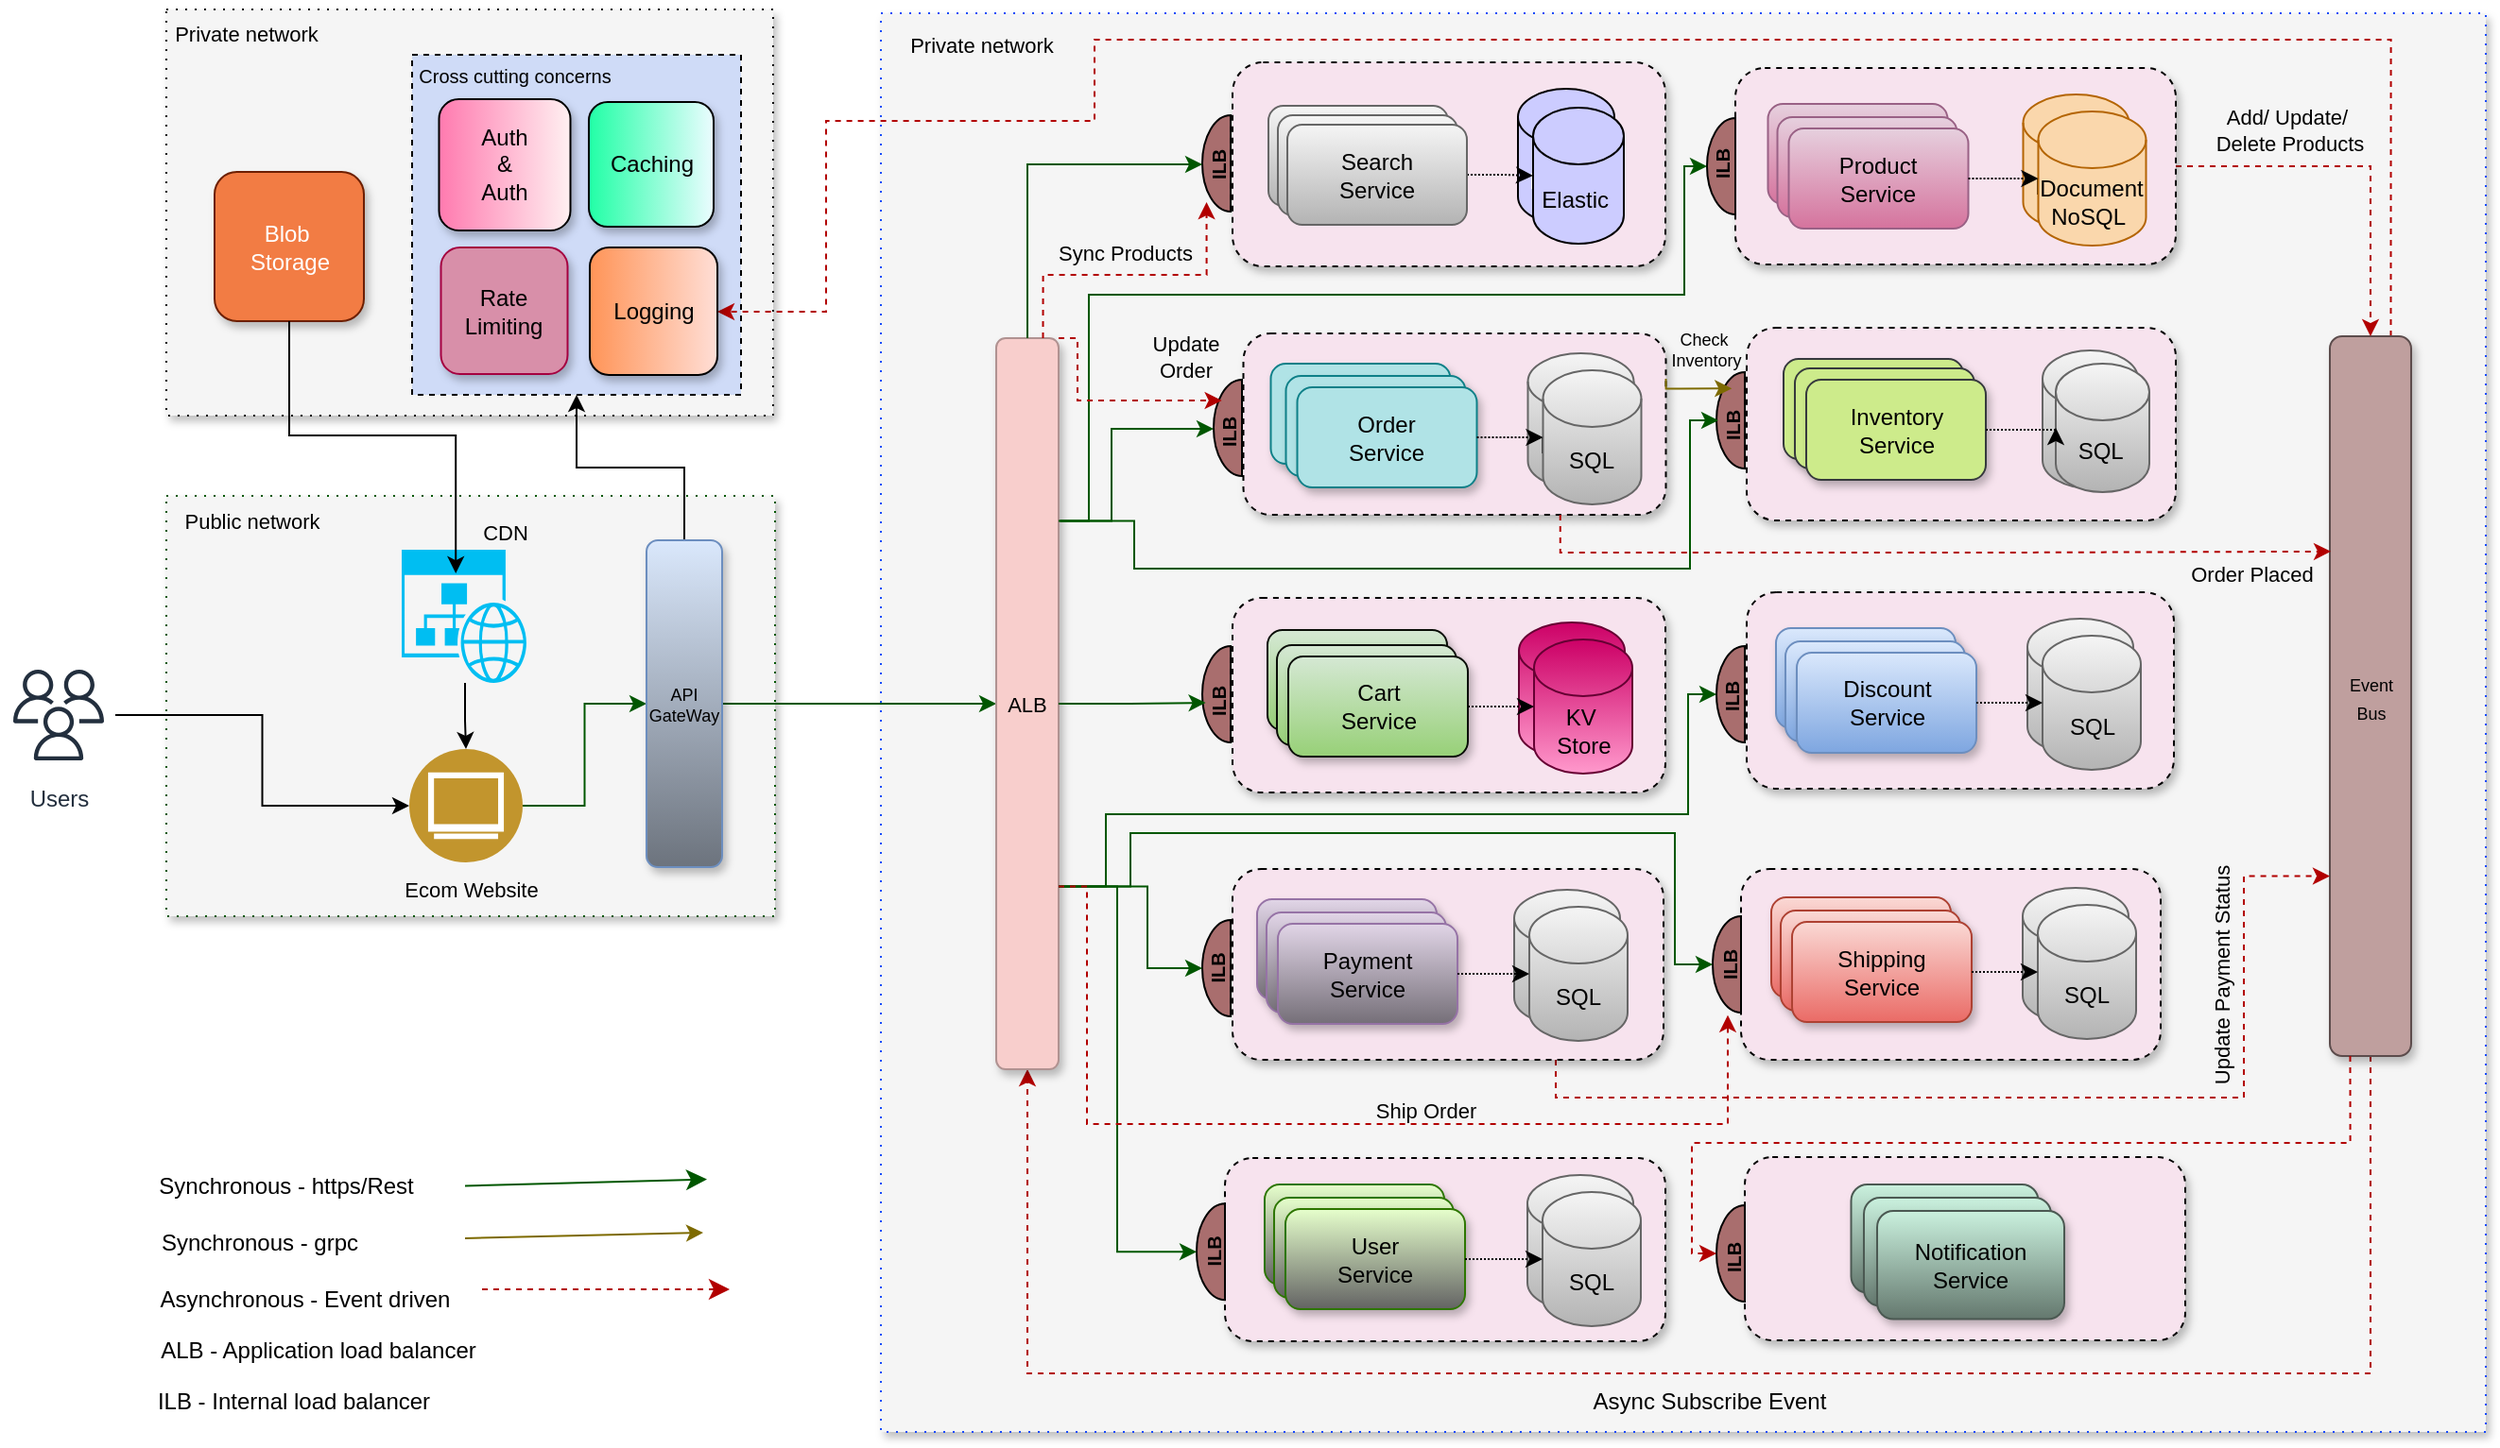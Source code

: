 <mxfile version="24.8.3">
  <diagram name="Page-1" id="FNmSrduUZ5u_OLCGWbWd">
    <mxGraphModel dx="1741" dy="1057" grid="0" gridSize="10" guides="1" tooltips="1" connect="1" arrows="1" fold="1" page="0" pageScale="1" pageWidth="850" pageHeight="1100" math="0" shadow="0">
      <root>
        <mxCell id="0" />
        <mxCell id="1" parent="0" />
        <mxCell id="ILpzqOGEgMHz32oO7xNn-135" value="" style="rounded=0;whiteSpace=wrap;html=1;textShadow=0;strokeColor=default;dashed=1;fillColor=#F5F5F5;dashPattern=1 4;shadow=1;" parent="1" vertex="1">
          <mxGeometry x="-303" width="321" height="215" as="geometry" />
        </mxCell>
        <mxCell id="KnMCrY_Kx2zRuAthfWW4-54" value="" style="rounded=0;whiteSpace=wrap;html=1;textShadow=0;strokeColor=default;dashed=1;fillColor=#CFDBF7;" vertex="1" parent="1">
          <mxGeometry x="-173" y="24" width="174" height="180" as="geometry" />
        </mxCell>
        <mxCell id="ILpzqOGEgMHz32oO7xNn-144" value="" style="rounded=0;whiteSpace=wrap;html=1;textShadow=0;strokeColor=#005700;dashed=1;fillColor=#F5F5F5;dashPattern=1 4;shadow=1;" parent="1" vertex="1">
          <mxGeometry x="-303" y="257.5" width="322" height="222.5" as="geometry" />
        </mxCell>
        <mxCell id="ILpzqOGEgMHz32oO7xNn-142" value="" style="rounded=0;whiteSpace=wrap;html=1;textShadow=0;strokeColor=#174BFA;dashed=1;fillColor=#F5F5F5;fontColor=#ffffff;dashPattern=1 4;shadow=1;" parent="1" vertex="1">
          <mxGeometry x="75" y="2" width="849" height="751" as="geometry" />
        </mxCell>
        <mxCell id="ILpzqOGEgMHz32oO7xNn-136" value="" style="rounded=1;whiteSpace=wrap;html=1;textShadow=0;strokeColor=default;dashed=1;fillColor=#F7E3EE;shadow=1;" parent="1" vertex="1">
          <mxGeometry x="533" y="168.5" width="227" height="102" as="geometry" />
        </mxCell>
        <mxCell id="ILpzqOGEgMHz32oO7xNn-134" value="" style="rounded=1;whiteSpace=wrap;html=1;textShadow=0;dashed=1;fillColor=#f7e3ee;shadow=1;" parent="1" vertex="1">
          <mxGeometry x="261" y="28" width="229" height="108" as="geometry" />
        </mxCell>
        <mxCell id="hqVNRMzppCiJ99_KFiAW-224" style="edgeStyle=orthogonalEdgeStyle;rounded=0;orthogonalLoop=1;jettySize=auto;html=1;entryX=0;entryY=0.5;entryDx=0;entryDy=0;" parent="1" source="ILpzqOGEgMHz32oO7xNn-1" target="hqVNRMzppCiJ99_KFiAW-222" edge="1">
          <mxGeometry relative="1" as="geometry" />
        </mxCell>
        <mxCell id="ILpzqOGEgMHz32oO7xNn-1" value="Users" style="outlineConnect=0;fontColor=#232F3E;gradientColor=none;strokeColor=#232F3E;fillColor=#ffffff;dashed=0;verticalLabelPosition=bottom;verticalAlign=top;align=center;html=1;fontSize=12;fontStyle=0;aspect=fixed;shape=mxgraph.aws4.resourceIcon;resIcon=mxgraph.aws4.users;rounded=0;" parent="1" vertex="1">
          <mxGeometry x="-390" y="343.5" width="60" height="60" as="geometry" />
        </mxCell>
        <mxCell id="hqVNRMzppCiJ99_KFiAW-228" style="edgeStyle=orthogonalEdgeStyle;rounded=0;orthogonalLoop=1;jettySize=auto;html=1;entryX=0.5;entryY=0;entryDx=0;entryDy=0;" parent="1" source="ILpzqOGEgMHz32oO7xNn-2" target="hqVNRMzppCiJ99_KFiAW-222" edge="1">
          <mxGeometry relative="1" as="geometry" />
        </mxCell>
        <mxCell id="ILpzqOGEgMHz32oO7xNn-2" value="" style="verticalLabelPosition=bottom;html=1;verticalAlign=top;align=center;strokeColor=none;fillColor=#00BEF2;shape=mxgraph.azure.website_generic;pointerEvents=1;rounded=0;" parent="1" vertex="1">
          <mxGeometry x="-178.5" y="286" width="67" height="70.5" as="geometry" />
        </mxCell>
        <mxCell id="ILpzqOGEgMHz32oO7xNn-11" value="&lt;font style=&quot;font-size: 11px;&quot;&gt;CDN&lt;/font&gt;" style="text;html=1;align=center;verticalAlign=middle;resizable=0;points=[];autosize=1;strokeColor=none;fillColor=none;fontSize=16;rounded=0;" parent="1" vertex="1">
          <mxGeometry x="-144.75" y="259.5" width="42" height="31" as="geometry" />
        </mxCell>
        <mxCell id="ILpzqOGEgMHz32oO7xNn-27" value="" style="rounded=1;whiteSpace=wrap;html=1;fillColor=#f5f5f5;gradientColor=#b3b3b3;strokeColor=#666666;" parent="1" vertex="1">
          <mxGeometry x="280" y="51" width="95" height="53" as="geometry" />
        </mxCell>
        <mxCell id="ILpzqOGEgMHz32oO7xNn-28" value="Elastic&amp;nbsp;" style="shape=cylinder3;whiteSpace=wrap;html=1;boundedLbl=1;backgroundOutline=1;size=15;rounded=0;fillColor=#CCCCFF;fontColor=#ffffff;strokeColor=#000000;" parent="1" vertex="1">
          <mxGeometry x="412" y="42" width="51" height="72" as="geometry" />
        </mxCell>
        <mxCell id="ILpzqOGEgMHz32oO7xNn-49" value="" style="rounded=1;whiteSpace=wrap;html=1;fillColor=#cdeb8b;strokeColor=#36393d;shadow=1;" parent="1" vertex="1">
          <mxGeometry x="552.5" y="185" width="95" height="53" as="geometry" />
        </mxCell>
        <mxCell id="ILpzqOGEgMHz32oO7xNn-50" value="" style="rounded=1;whiteSpace=wrap;html=1;fillColor=#f5f5f5;gradientColor=#b3b3b3;strokeColor=#666666;" parent="1" vertex="1">
          <mxGeometry x="285" y="56" width="95" height="53" as="geometry" />
        </mxCell>
        <mxCell id="O0o4bAYuVbN3omt0_8oD-17" value="" style="edgeStyle=orthogonalEdgeStyle;rounded=0;orthogonalLoop=1;jettySize=auto;html=1;dashed=1;dashPattern=1 1;" parent="1" source="ILpzqOGEgMHz32oO7xNn-51" target="ILpzqOGEgMHz32oO7xNn-123" edge="1">
          <mxGeometry relative="1" as="geometry" />
        </mxCell>
        <mxCell id="ILpzqOGEgMHz32oO7xNn-51" value="Search&lt;div&gt;Service&lt;/div&gt;" style="rounded=1;whiteSpace=wrap;html=1;fillColor=#f5f5f5;strokeColor=#666666;gradientColor=#b3b3b3;" parent="1" vertex="1">
          <mxGeometry x="290" y="61" width="95" height="53" as="geometry" />
        </mxCell>
        <mxCell id="ILpzqOGEgMHz32oO7xNn-55" value="" style="rounded=1;whiteSpace=wrap;html=1;fillColor=#cdeb8b;strokeColor=#36393d;shadow=1;" parent="1" vertex="1">
          <mxGeometry x="558.5" y="190" width="95" height="53" as="geometry" />
        </mxCell>
        <mxCell id="ILpzqOGEgMHz32oO7xNn-56" value="Inventory&lt;div&gt;Service&lt;/div&gt;" style="rounded=1;whiteSpace=wrap;html=1;fillColor=#cdeb8b;strokeColor=#36393d;gradientColor=none;shadow=1;" parent="1" vertex="1">
          <mxGeometry x="564.5" y="196" width="95" height="53" as="geometry" />
        </mxCell>
        <mxCell id="ILpzqOGEgMHz32oO7xNn-57" value="SQL&amp;nbsp;" style="shape=cylinder3;whiteSpace=wrap;html=1;boundedLbl=1;backgroundOutline=1;size=15;rounded=0;fillColor=#f5f5f5;strokeColor=#666666;gradientColor=#b3b3b3;" parent="1" vertex="1">
          <mxGeometry x="689.5" y="180.5" width="50.5" height="73" as="geometry" />
        </mxCell>
        <mxCell id="KnMCrY_Kx2zRuAthfWW4-38" style="edgeStyle=orthogonalEdgeStyle;rounded=0;orthogonalLoop=1;jettySize=auto;html=1;exitX=1;exitY=0.5;exitDx=0;exitDy=0;entryX=0.5;entryY=0;entryDx=0;entryDy=0;strokeColor=#B20000;dashed=1;" edge="1" parent="1" source="ILpzqOGEgMHz32oO7xNn-94" target="3KepqCRreSBxK8r_iUo3-4">
          <mxGeometry relative="1" as="geometry">
            <Array as="points">
              <mxPoint x="863" y="722" />
              <mxPoint x="152" y="722" />
            </Array>
          </mxGeometry>
        </mxCell>
        <mxCell id="KnMCrY_Kx2zRuAthfWW4-56" style="edgeStyle=orthogonalEdgeStyle;rounded=0;orthogonalLoop=1;jettySize=auto;html=1;exitX=0;exitY=0.25;exitDx=0;exitDy=0;dashed=1;strokeColor=#B20000;" edge="1" parent="1" source="ILpzqOGEgMHz32oO7xNn-94" target="hqVNRMzppCiJ99_KFiAW-115">
          <mxGeometry relative="1" as="geometry">
            <Array as="points">
              <mxPoint x="874" y="16" />
              <mxPoint x="188" y="16" />
              <mxPoint x="188" y="59" />
              <mxPoint x="46" y="59" />
              <mxPoint x="46" y="160" />
            </Array>
          </mxGeometry>
        </mxCell>
        <mxCell id="ILpzqOGEgMHz32oO7xNn-94" value="&lt;font style=&quot;font-size: 9px;&quot;&gt;Event Bus&lt;/font&gt;" style="rounded=1;whiteSpace=wrap;html=1;direction=south;fillColor=#BF9F9E;strokeColor=#5C4C4C;shadow=1;gradientDirection=east;fontColor=#000000;gradientColor=none;" parent="1" vertex="1">
          <mxGeometry x="841.5" y="173" width="43" height="381" as="geometry" />
        </mxCell>
        <mxCell id="ILpzqOGEgMHz32oO7xNn-121" value="SQL&amp;nbsp;" style="shape=cylinder3;whiteSpace=wrap;html=1;boundedLbl=1;backgroundOutline=1;size=15;rounded=0;fillColor=#f5f5f5;strokeColor=#666666;gradientColor=#b3b3b3;" parent="1" vertex="1">
          <mxGeometry x="696.5" y="187.5" width="49.5" height="68" as="geometry" />
        </mxCell>
        <mxCell id="ILpzqOGEgMHz32oO7xNn-123" value="&lt;font color=&quot;#000000&quot;&gt;Elastic&amp;nbsp;&lt;/font&gt;" style="shape=cylinder3;whiteSpace=wrap;html=1;boundedLbl=1;backgroundOutline=1;size=15;rounded=0;fillColor=#CCCCFF;fontColor=#ffffff;strokeColor=#000000;" parent="1" vertex="1">
          <mxGeometry x="420" y="52" width="48" height="72" as="geometry" />
        </mxCell>
        <mxCell id="ILpzqOGEgMHz32oO7xNn-143" value="Private network" style="text;html=1;align=center;verticalAlign=middle;resizable=0;points=[];autosize=1;strokeColor=none;fillColor=none;fontSize=11;rounded=0;" parent="1" vertex="1">
          <mxGeometry x="81" y="6" width="94" height="25" as="geometry" />
        </mxCell>
        <mxCell id="ILpzqOGEgMHz32oO7xNn-145" value="&lt;font style=&quot;font-size: 11px;&quot;&gt;Public network&lt;/font&gt;" style="text;html=1;align=center;verticalAlign=middle;resizable=0;points=[];autosize=1;strokeColor=none;fillColor=none;fontSize=16;rounded=0;" parent="1" vertex="1">
          <mxGeometry x="-303" y="253" width="90" height="31" as="geometry" />
        </mxCell>
        <mxCell id="ILpzqOGEgMHz32oO7xNn-146" style="edgeStyle=none;curved=0;rounded=0;orthogonalLoop=1;jettySize=auto;html=1;exitX=0;exitY=0.5;exitDx=0;exitDy=0;entryX=0;entryY=0.5;entryDx=0;entryDy=0;fontSize=12;startSize=8;endSize=8;fillColor=#008a00;strokeColor=#005700;" parent="1" edge="1">
          <mxGeometry relative="1" as="geometry">
            <mxPoint x="-145" y="622.75" as="sourcePoint" />
            <mxPoint x="-17" y="619.25" as="targetPoint" />
            <Array as="points" />
          </mxGeometry>
        </mxCell>
        <mxCell id="ILpzqOGEgMHz32oO7xNn-147" value="Synchronous - https/Rest" style="text;html=1;align=center;verticalAlign=middle;resizable=0;points=[];autosize=1;" parent="1" vertex="1">
          <mxGeometry x="-317" y="610" width="153" height="26" as="geometry" />
        </mxCell>
        <mxCell id="ILpzqOGEgMHz32oO7xNn-150" style="edgeStyle=none;curved=0;rounded=0;orthogonalLoop=1;jettySize=auto;html=1;entryX=1.006;entryY=0.378;entryDx=0;entryDy=0;entryPerimeter=0;fontSize=12;startSize=8;endSize=8;fillColor=#e51400;strokeColor=#B20000;dashed=1;" parent="1" edge="1">
          <mxGeometry relative="1" as="geometry">
            <mxPoint x="-136" y="677.5" as="sourcePoint" />
            <mxPoint x="-5" y="677.5" as="targetPoint" />
            <Array as="points" />
          </mxGeometry>
        </mxCell>
        <mxCell id="ILpzqOGEgMHz32oO7xNn-151" value="Asynchronous - Event driven" style="text;html=1;align=center;verticalAlign=middle;resizable=0;points=[];autosize=1;strokeColor=none;fillColor=none;" parent="1" vertex="1">
          <mxGeometry x="-315.75" y="669.5" width="171" height="26" as="geometry" />
        </mxCell>
        <mxCell id="ILpzqOGEgMHz32oO7xNn-157" value="" style="endArrow=classic;html=1;rounded=0;fillColor=#e3c800;strokeColor=#7D6A00;" parent="1" edge="1">
          <mxGeometry width="50" height="50" relative="1" as="geometry">
            <mxPoint x="-145" y="650.5" as="sourcePoint" />
            <mxPoint x="-19" y="647.5" as="targetPoint" />
          </mxGeometry>
        </mxCell>
        <mxCell id="ILpzqOGEgMHz32oO7xNn-158" value="Synchronous - grpc" style="text;html=1;align=center;verticalAlign=middle;resizable=0;points=[];autosize=1;strokeColor=none;fillColor=none;" parent="1" vertex="1">
          <mxGeometry x="-315" y="640" width="122" height="26" as="geometry" />
        </mxCell>
        <mxCell id="hqVNRMzppCiJ99_KFiAW-14" style="edgeStyle=orthogonalEdgeStyle;rounded=0;orthogonalLoop=1;jettySize=auto;html=1;exitX=1;exitY=0.5;exitDx=0;exitDy=0;entryX=0;entryY=0.5;entryDx=0;entryDy=0;entryPerimeter=0;dashed=1;dashPattern=1 1;" parent="1" source="ILpzqOGEgMHz32oO7xNn-56" target="ILpzqOGEgMHz32oO7xNn-121" edge="1">
          <mxGeometry relative="1" as="geometry" />
        </mxCell>
        <mxCell id="hqVNRMzppCiJ99_KFiAW-19" value="" style="rounded=1;whiteSpace=wrap;html=1;textShadow=0;strokeColor=default;dashed=1;fillColor=#F7E3EE;shadow=1;" parent="1" vertex="1">
          <mxGeometry x="261" y="311.5" width="229" height="103" as="geometry" />
        </mxCell>
        <mxCell id="hqVNRMzppCiJ99_KFiAW-20" value="" style="rounded=1;whiteSpace=wrap;html=1;fillColor=#d5e8d4;strokeColor=#090D07;gradientColor=#97d077;shadow=1;" parent="1" vertex="1">
          <mxGeometry x="279.5" y="328.5" width="95" height="53" as="geometry" />
        </mxCell>
        <mxCell id="hqVNRMzppCiJ99_KFiAW-21" value="NoSQL&amp;nbsp;" style="shape=cylinder3;whiteSpace=wrap;html=1;boundedLbl=1;backgroundOutline=1;size=15;rounded=0;fillColor=#FF99CC;strokeColor=#660033;gradientColor=#CC0066;gradientDirection=north;" parent="1" vertex="1">
          <mxGeometry x="412.5" y="324.5" width="56" height="72" as="geometry" />
        </mxCell>
        <mxCell id="hqVNRMzppCiJ99_KFiAW-22" value="" style="rounded=1;whiteSpace=wrap;html=1;fillColor=#d5e8d4;strokeColor=#090D07;gradientColor=#97d077;shadow=1;" parent="1" vertex="1">
          <mxGeometry x="284.5" y="336.5" width="95" height="53" as="geometry" />
        </mxCell>
        <mxCell id="hqVNRMzppCiJ99_KFiAW-23" value="Cart&lt;div&gt;&lt;span style=&quot;background-color: initial;&quot;&gt;Service&lt;/span&gt;&lt;/div&gt;" style="rounded=1;whiteSpace=wrap;html=1;fillColor=#d5e8d4;gradientColor=#97d077;strokeColor=#090D07;shadow=1;" parent="1" vertex="1">
          <mxGeometry x="290.5" y="342.5" width="95" height="53" as="geometry" />
        </mxCell>
        <mxCell id="hqVNRMzppCiJ99_KFiAW-24" value="&lt;font color=&quot;#000000&quot;&gt;KV&amp;nbsp;&lt;/font&gt;&lt;div&gt;&lt;font color=&quot;#000000&quot;&gt;Store&lt;/font&gt;&lt;/div&gt;" style="shape=cylinder3;whiteSpace=wrap;html=1;boundedLbl=1;backgroundOutline=1;size=15;rounded=0;fillColor=#FF99CC;strokeColor=#660033;fontColor=#000000;gradientDirection=north;gradientColor=#CC0066;" parent="1" vertex="1">
          <mxGeometry x="420.5" y="333.5" width="52" height="71" as="geometry" />
        </mxCell>
        <mxCell id="hqVNRMzppCiJ99_KFiAW-28" style="edgeStyle=orthogonalEdgeStyle;rounded=0;orthogonalLoop=1;jettySize=auto;html=1;exitX=1;exitY=0.5;exitDx=0;exitDy=0;entryX=0;entryY=0.5;entryDx=0;entryDy=0;entryPerimeter=0;dashed=1;dashPattern=1 1;" parent="1" source="hqVNRMzppCiJ99_KFiAW-23" target="hqVNRMzppCiJ99_KFiAW-24" edge="1">
          <mxGeometry relative="1" as="geometry" />
        </mxCell>
        <mxCell id="hqVNRMzppCiJ99_KFiAW-30" value="" style="rounded=1;whiteSpace=wrap;html=1;textShadow=0;strokeColor=default;dashed=1;fillColor=#F7E3EE;shadow=1;" parent="1" vertex="1">
          <mxGeometry x="266.75" y="171.5" width="223.5" height="96" as="geometry" />
        </mxCell>
        <mxCell id="hqVNRMzppCiJ99_KFiAW-31" value="" style="rounded=1;whiteSpace=wrap;html=1;fillColor=#b0e3e6;strokeColor=#0e8088;shadow=1;" parent="1" vertex="1">
          <mxGeometry x="281.25" y="187.5" width="95" height="53" as="geometry" />
        </mxCell>
        <mxCell id="hqVNRMzppCiJ99_KFiAW-32" value="NoSQL&amp;nbsp;" style="shape=cylinder3;whiteSpace=wrap;html=1;boundedLbl=1;backgroundOutline=1;size=15;rounded=0;fillColor=#f5f5f5;strokeColor=#666666;gradientColor=#b3b3b3;" parent="1" vertex="1">
          <mxGeometry x="417.25" y="182" width="56" height="72" as="geometry" />
        </mxCell>
        <mxCell id="hqVNRMzppCiJ99_KFiAW-33" value="" style="rounded=1;whiteSpace=wrap;html=1;fillColor=#b0e3e6;strokeColor=#0e8088;shadow=1;" parent="1" vertex="1">
          <mxGeometry x="289.25" y="194" width="95" height="53" as="geometry" />
        </mxCell>
        <mxCell id="hqVNRMzppCiJ99_KFiAW-34" value="Order&lt;div&gt;&lt;span style=&quot;background-color: initial;&quot;&gt;Service&lt;/span&gt;&lt;/div&gt;" style="rounded=1;whiteSpace=wrap;html=1;fillColor=#b0e3e6;strokeColor=#0e8088;shadow=1;" parent="1" vertex="1">
          <mxGeometry x="295.25" y="200" width="95" height="53" as="geometry" />
        </mxCell>
        <mxCell id="hqVNRMzppCiJ99_KFiAW-35" value="SQL" style="shape=cylinder3;whiteSpace=wrap;html=1;boundedLbl=1;backgroundOutline=1;size=15;rounded=0;fillColor=#f5f5f5;strokeColor=#666666;gradientColor=#b3b3b3;" parent="1" vertex="1">
          <mxGeometry x="425.25" y="191" width="52" height="71" as="geometry" />
        </mxCell>
        <mxCell id="hqVNRMzppCiJ99_KFiAW-40" style="edgeStyle=orthogonalEdgeStyle;rounded=0;orthogonalLoop=1;jettySize=auto;html=1;exitX=1;exitY=0.5;exitDx=0;exitDy=0;entryX=0;entryY=0.5;entryDx=0;entryDy=0;entryPerimeter=0;dashed=1;dashPattern=1 1;" parent="1" source="hqVNRMzppCiJ99_KFiAW-34" target="hqVNRMzppCiJ99_KFiAW-35" edge="1">
          <mxGeometry relative="1" as="geometry" />
        </mxCell>
        <mxCell id="hqVNRMzppCiJ99_KFiAW-50" value="" style="rounded=1;whiteSpace=wrap;html=1;textShadow=0;strokeColor=default;dashed=1;fillColor=#F7E3EE;shadow=1;" parent="1" vertex="1">
          <mxGeometry x="533" y="308.5" width="226" height="104" as="geometry" />
        </mxCell>
        <mxCell id="hqVNRMzppCiJ99_KFiAW-51" value="" style="rounded=1;whiteSpace=wrap;html=1;fillColor=#dae8fc;strokeColor=#6c8ebf;gradientColor=#7ea6e0;shadow=1;" parent="1" vertex="1">
          <mxGeometry x="548.5" y="327.5" width="95" height="53" as="geometry" />
        </mxCell>
        <mxCell id="hqVNRMzppCiJ99_KFiAW-52" value="NoSQL&amp;nbsp;" style="shape=cylinder3;whiteSpace=wrap;html=1;boundedLbl=1;backgroundOutline=1;size=15;rounded=0;fillColor=#f5f5f5;strokeColor=#666666;gradientColor=#b3b3b3;" parent="1" vertex="1">
          <mxGeometry x="681.5" y="322.5" width="56" height="72" as="geometry" />
        </mxCell>
        <mxCell id="hqVNRMzppCiJ99_KFiAW-53" value="" style="rounded=1;whiteSpace=wrap;html=1;fillColor=#dae8fc;strokeColor=#6c8ebf;gradientColor=#7ea6e0;shadow=1;" parent="1" vertex="1">
          <mxGeometry x="553.5" y="334.5" width="95" height="53" as="geometry" />
        </mxCell>
        <mxCell id="hqVNRMzppCiJ99_KFiAW-54" value="Discount&lt;div&gt;&lt;span style=&quot;background-color: initial;&quot;&gt;Service&lt;/span&gt;&lt;/div&gt;" style="rounded=1;whiteSpace=wrap;html=1;fillColor=#dae8fc;gradientColor=#7ea6e0;strokeColor=#6c8ebf;shadow=1;" parent="1" vertex="1">
          <mxGeometry x="559.5" y="340.5" width="95" height="53" as="geometry" />
        </mxCell>
        <mxCell id="hqVNRMzppCiJ99_KFiAW-55" value="SQL" style="shape=cylinder3;whiteSpace=wrap;html=1;boundedLbl=1;backgroundOutline=1;size=15;rounded=0;fillColor=#f5f5f5;strokeColor=#666666;gradientColor=#b3b3b3;" parent="1" vertex="1">
          <mxGeometry x="689.5" y="331.5" width="52" height="71" as="geometry" />
        </mxCell>
        <mxCell id="KnMCrY_Kx2zRuAthfWW4-42" style="edgeStyle=orthogonalEdgeStyle;rounded=0;orthogonalLoop=1;jettySize=auto;html=1;exitX=0.75;exitY=1;exitDx=0;exitDy=0;entryX=0.75;entryY=1;entryDx=0;entryDy=0;dashed=1;strokeColor=#B20000;" edge="1" parent="1" source="hqVNRMzppCiJ99_KFiAW-59" target="ILpzqOGEgMHz32oO7xNn-94">
          <mxGeometry relative="1" as="geometry">
            <Array as="points">
              <mxPoint x="432" y="576" />
              <mxPoint x="796" y="576" />
              <mxPoint x="796" y="459" />
            </Array>
          </mxGeometry>
        </mxCell>
        <mxCell id="hqVNRMzppCiJ99_KFiAW-59" value="" style="rounded=1;whiteSpace=wrap;html=1;textShadow=0;strokeColor=default;dashed=1;fillColor=#F7E3EE;shadow=1;" parent="1" vertex="1">
          <mxGeometry x="261" y="455" width="228" height="101" as="geometry" />
        </mxCell>
        <mxCell id="hqVNRMzppCiJ99_KFiAW-60" value="" style="rounded=1;whiteSpace=wrap;html=1;fillColor=#e1d5e7;strokeColor=#9673a6;gradientColor=#756F78;shadow=1;" parent="1" vertex="1">
          <mxGeometry x="274" y="471" width="95" height="53" as="geometry" />
        </mxCell>
        <mxCell id="hqVNRMzppCiJ99_KFiAW-61" value="NoSQL&amp;nbsp;" style="shape=cylinder3;whiteSpace=wrap;html=1;boundedLbl=1;backgroundOutline=1;size=15;rounded=0;fillColor=#f5f5f5;strokeColor=#666666;gradientColor=#b3b3b3;" parent="1" vertex="1">
          <mxGeometry x="410" y="466" width="56" height="72" as="geometry" />
        </mxCell>
        <mxCell id="hqVNRMzppCiJ99_KFiAW-62" value="" style="rounded=1;whiteSpace=wrap;html=1;fillColor=#e1d5e7;strokeColor=#9673a6;gradientColor=#756F78;shadow=1;" parent="1" vertex="1">
          <mxGeometry x="279" y="478" width="95" height="53" as="geometry" />
        </mxCell>
        <mxCell id="hqVNRMzppCiJ99_KFiAW-63" value="Payment&lt;div&gt;&lt;span style=&quot;background-color: initial;&quot;&gt;Service&lt;/span&gt;&lt;/div&gt;" style="rounded=1;whiteSpace=wrap;html=1;fillColor=#e1d5e7;strokeColor=#9673a6;gradientColor=#756F78;shadow=1;" parent="1" vertex="1">
          <mxGeometry x="285" y="484" width="95" height="53" as="geometry" />
        </mxCell>
        <mxCell id="hqVNRMzppCiJ99_KFiAW-64" value="SQL" style="shape=cylinder3;whiteSpace=wrap;html=1;boundedLbl=1;backgroundOutline=1;size=15;rounded=0;fillColor=#f5f5f5;strokeColor=#666666;gradientColor=#b3b3b3;" parent="1" vertex="1">
          <mxGeometry x="418" y="475" width="52" height="71" as="geometry" />
        </mxCell>
        <mxCell id="hqVNRMzppCiJ99_KFiAW-70" style="edgeStyle=orthogonalEdgeStyle;rounded=0;orthogonalLoop=1;jettySize=auto;html=1;exitX=1;exitY=0.5;exitDx=0;exitDy=0;entryX=0;entryY=0.5;entryDx=0;entryDy=0;entryPerimeter=0;dashed=1;dashPattern=1 1;" parent="1" source="hqVNRMzppCiJ99_KFiAW-54" target="hqVNRMzppCiJ99_KFiAW-55" edge="1">
          <mxGeometry relative="1" as="geometry" />
        </mxCell>
        <mxCell id="hqVNRMzppCiJ99_KFiAW-73" style="edgeStyle=orthogonalEdgeStyle;rounded=0;orthogonalLoop=1;jettySize=auto;html=1;exitX=1;exitY=0.5;exitDx=0;exitDy=0;entryX=0;entryY=0.5;entryDx=0;entryDy=0;entryPerimeter=0;dashed=1;dashPattern=1 1;" parent="1" source="hqVNRMzppCiJ99_KFiAW-63" target="hqVNRMzppCiJ99_KFiAW-64" edge="1">
          <mxGeometry relative="1" as="geometry" />
        </mxCell>
        <mxCell id="hqVNRMzppCiJ99_KFiAW-74" value="" style="rounded=1;whiteSpace=wrap;html=1;textShadow=0;strokeColor=default;dashed=1;fillColor=#F7E3EE;shadow=1;" parent="1" vertex="1">
          <mxGeometry x="257" y="608" width="233" height="97" as="geometry" />
        </mxCell>
        <mxCell id="hqVNRMzppCiJ99_KFiAW-75" value="" style="rounded=1;whiteSpace=wrap;html=1;fillColor=#E6FFCC;strokeColor=#2D7600;gradientColor=#636363;shadow=1;" parent="1" vertex="1">
          <mxGeometry x="278" y="622" width="95" height="53" as="geometry" />
        </mxCell>
        <mxCell id="hqVNRMzppCiJ99_KFiAW-76" value="NoSQL&amp;nbsp;" style="shape=cylinder3;whiteSpace=wrap;html=1;boundedLbl=1;backgroundOutline=1;size=15;rounded=0;fillColor=#f5f5f5;strokeColor=#666666;gradientColor=#b3b3b3;" parent="1" vertex="1">
          <mxGeometry x="417" y="617" width="56" height="72" as="geometry" />
        </mxCell>
        <mxCell id="hqVNRMzppCiJ99_KFiAW-77" value="" style="rounded=1;whiteSpace=wrap;html=1;fillColor=#E6FFCC;strokeColor=#2D7600;fontColor=#ffffff;gradientColor=#636363;shadow=1;" parent="1" vertex="1">
          <mxGeometry x="283" y="629" width="95" height="53" as="geometry" />
        </mxCell>
        <mxCell id="hqVNRMzppCiJ99_KFiAW-78" value="User&lt;div&gt;&lt;span style=&quot;background-color: initial;&quot;&gt;Service&lt;/span&gt;&lt;/div&gt;" style="rounded=1;whiteSpace=wrap;html=1;fillColor=#E6FFCC;strokeColor=#2D7600;fontColor=#000000;gradientColor=#636363;shadow=1;" parent="1" vertex="1">
          <mxGeometry x="289" y="635" width="95" height="53" as="geometry" />
        </mxCell>
        <mxCell id="hqVNRMzppCiJ99_KFiAW-79" value="SQL" style="shape=cylinder3;whiteSpace=wrap;html=1;boundedLbl=1;backgroundOutline=1;size=15;rounded=0;fillColor=#f5f5f5;strokeColor=#666666;gradientColor=#b3b3b3;" parent="1" vertex="1">
          <mxGeometry x="425" y="626" width="52" height="71" as="geometry" />
        </mxCell>
        <mxCell id="hqVNRMzppCiJ99_KFiAW-83" value="" style="rounded=1;whiteSpace=wrap;html=1;textShadow=0;strokeColor=default;dashed=1;fillColor=#F7E3EE;shadow=1;" parent="1" vertex="1">
          <mxGeometry x="530" y="455" width="222" height="101" as="geometry" />
        </mxCell>
        <mxCell id="hqVNRMzppCiJ99_KFiAW-84" value="" style="rounded=1;whiteSpace=wrap;html=1;fillColor=#fad9d5;strokeColor=#ae4132;gradientColor=#EA6B66;shadow=1;" parent="1" vertex="1">
          <mxGeometry x="546" y="470" width="95" height="53" as="geometry" />
        </mxCell>
        <mxCell id="hqVNRMzppCiJ99_KFiAW-85" value="NoSQL&amp;nbsp;" style="shape=cylinder3;whiteSpace=wrap;html=1;boundedLbl=1;backgroundOutline=1;size=15;rounded=0;fillColor=#f5f5f5;strokeColor=#666666;gradientColor=#b3b3b3;" parent="1" vertex="1">
          <mxGeometry x="679" y="465" width="56" height="72" as="geometry" />
        </mxCell>
        <mxCell id="hqVNRMzppCiJ99_KFiAW-86" value="" style="rounded=1;whiteSpace=wrap;html=1;fillColor=#fad9d5;strokeColor=#ae4132;gradientColor=#EA6B66;shadow=1;" parent="1" vertex="1">
          <mxGeometry x="551" y="477" width="95" height="53" as="geometry" />
        </mxCell>
        <mxCell id="hqVNRMzppCiJ99_KFiAW-87" value="Shipping&lt;div&gt;&lt;span style=&quot;background-color: initial;&quot;&gt;Service&lt;/span&gt;&lt;/div&gt;" style="rounded=1;whiteSpace=wrap;html=1;fillColor=#fad9d5;strokeColor=#ae4132;gradientColor=#EA6B66;shadow=1;" parent="1" vertex="1">
          <mxGeometry x="557" y="483" width="95" height="53" as="geometry" />
        </mxCell>
        <mxCell id="hqVNRMzppCiJ99_KFiAW-88" value="SQL" style="shape=cylinder3;whiteSpace=wrap;html=1;boundedLbl=1;backgroundOutline=1;size=15;rounded=0;fillColor=#f5f5f5;strokeColor=#666666;gradientColor=#b3b3b3;" parent="1" vertex="1">
          <mxGeometry x="687" y="474" width="52" height="71" as="geometry" />
        </mxCell>
        <mxCell id="hqVNRMzppCiJ99_KFiAW-94" style="edgeStyle=orthogonalEdgeStyle;rounded=0;orthogonalLoop=1;jettySize=auto;html=1;exitX=1;exitY=0.5;exitDx=0;exitDy=0;entryX=0;entryY=0.5;entryDx=0;entryDy=0;entryPerimeter=0;dashed=1;dashPattern=1 1;" parent="1" source="hqVNRMzppCiJ99_KFiAW-87" target="hqVNRMzppCiJ99_KFiAW-88" edge="1">
          <mxGeometry relative="1" as="geometry" />
        </mxCell>
        <mxCell id="hqVNRMzppCiJ99_KFiAW-95" style="edgeStyle=orthogonalEdgeStyle;rounded=0;orthogonalLoop=1;jettySize=auto;html=1;exitX=1;exitY=0.5;exitDx=0;exitDy=0;entryX=0;entryY=0.5;entryDx=0;entryDy=0;entryPerimeter=0;dashed=1;dashPattern=1 1;" parent="1" source="hqVNRMzppCiJ99_KFiAW-78" target="hqVNRMzppCiJ99_KFiAW-79" edge="1">
          <mxGeometry relative="1" as="geometry" />
        </mxCell>
        <mxCell id="KnMCrY_Kx2zRuAthfWW4-8" style="edgeStyle=orthogonalEdgeStyle;rounded=0;orthogonalLoop=1;jettySize=auto;html=1;exitX=1;exitY=0.5;exitDx=0;exitDy=0;entryX=0;entryY=0.5;entryDx=0;entryDy=0;strokeColor=#B20000;dashed=1;" edge="1" parent="1" source="hqVNRMzppCiJ99_KFiAW-97" target="ILpzqOGEgMHz32oO7xNn-94">
          <mxGeometry relative="1" as="geometry" />
        </mxCell>
        <mxCell id="hqVNRMzppCiJ99_KFiAW-97" value="" style="rounded=1;whiteSpace=wrap;html=1;textShadow=0;strokeColor=default;dashed=1;fillColor=#F7E3EE;shadow=1;" parent="1" vertex="1">
          <mxGeometry x="527" y="31" width="233" height="104" as="geometry" />
        </mxCell>
        <mxCell id="hqVNRMzppCiJ99_KFiAW-98" value="" style="rounded=1;whiteSpace=wrap;html=1;fillColor=#e6d0de;gradientColor=#d5739d;strokeColor=#996185;" parent="1" vertex="1">
          <mxGeometry x="544.25" y="50" width="95" height="53" as="geometry" />
        </mxCell>
        <mxCell id="hqVNRMzppCiJ99_KFiAW-99" value="NoSQL&amp;nbsp;" style="shape=cylinder3;whiteSpace=wrap;html=1;boundedLbl=1;backgroundOutline=1;size=15;rounded=0;fillColor=#fad7ac;strokeColor=#b46504;" parent="1" vertex="1">
          <mxGeometry x="679.25" y="45" width="56" height="72" as="geometry" />
        </mxCell>
        <mxCell id="hqVNRMzppCiJ99_KFiAW-100" value="" style="rounded=1;whiteSpace=wrap;html=1;fillColor=#e6d0de;gradientColor=#d5739d;strokeColor=#996185;" parent="1" vertex="1">
          <mxGeometry x="549.25" y="57" width="95" height="53" as="geometry" />
        </mxCell>
        <mxCell id="hqVNRMzppCiJ99_KFiAW-101" value="Product&lt;div&gt;&lt;span style=&quot;background-color: initial;&quot;&gt;Service&lt;/span&gt;&lt;/div&gt;" style="rounded=1;whiteSpace=wrap;html=1;fillColor=#e6d0de;gradientColor=#d5739d;strokeColor=#996185;" parent="1" vertex="1">
          <mxGeometry x="555.25" y="63" width="95" height="53" as="geometry" />
        </mxCell>
        <mxCell id="hqVNRMzppCiJ99_KFiAW-102" value="Document&lt;div&gt;NoSQL&amp;nbsp;&lt;/div&gt;" style="shape=cylinder3;whiteSpace=wrap;html=1;boundedLbl=1;backgroundOutline=1;size=15;rounded=0;fillColor=#fad7ac;strokeColor=#b46504;" parent="1" vertex="1">
          <mxGeometry x="687.25" y="54" width="57" height="71" as="geometry" />
        </mxCell>
        <mxCell id="hqVNRMzppCiJ99_KFiAW-106" style="edgeStyle=orthogonalEdgeStyle;rounded=0;orthogonalLoop=1;jettySize=auto;html=1;exitX=1;exitY=0.5;exitDx=0;exitDy=0;entryX=0;entryY=0.5;entryDx=0;entryDy=0;entryPerimeter=0;dashed=1;dashPattern=1 1;" parent="1" source="hqVNRMzppCiJ99_KFiAW-101" target="hqVNRMzppCiJ99_KFiAW-102" edge="1">
          <mxGeometry relative="1" as="geometry" />
        </mxCell>
        <mxCell id="hqVNRMzppCiJ99_KFiAW-109" value="Sync Products" style="text;html=1;align=center;verticalAlign=middle;resizable=0;points=[];autosize=1;strokeColor=none;fillColor=none;fontSize=11;rounded=0;rotation=0;" parent="1" vertex="1">
          <mxGeometry x="159" y="116" width="89" height="25" as="geometry" />
        </mxCell>
        <mxCell id="hqVNRMzppCiJ99_KFiAW-110" value="Cross cutting concerns" style="text;html=1;align=center;verticalAlign=middle;resizable=0;points=[];autosize=1;strokeColor=none;fillColor=none;fontSize=10;rounded=0;" parent="1" vertex="1">
          <mxGeometry x="-179.5" y="23" width="120" height="24" as="geometry" />
        </mxCell>
        <mxCell id="hqVNRMzppCiJ99_KFiAW-111" value="Auth&lt;div&gt;&amp;amp;&lt;/div&gt;&lt;div&gt;Auth&lt;/div&gt;" style="whiteSpace=wrap;html=1;aspect=fixed;rounded=1;shadow=1;fillColor=#FFF0F1;gradientColor=#FF7AAF;gradientDirection=west;" parent="1" vertex="1">
          <mxGeometry x="-158.75" y="47.5" width="69.5" height="69.5" as="geometry" />
        </mxCell>
        <mxCell id="hqVNRMzppCiJ99_KFiAW-114" value="Caching" style="whiteSpace=wrap;html=1;aspect=fixed;rounded=1;shadow=1;fillColor=#EBFCFF;gradientColor=#21FFA6;gradientDirection=west;" parent="1" vertex="1">
          <mxGeometry x="-79.5" y="49" width="66" height="66" as="geometry" />
        </mxCell>
        <mxCell id="hqVNRMzppCiJ99_KFiAW-115" value="Logging" style="whiteSpace=wrap;html=1;aspect=fixed;rounded=1;glass=0;shadow=1;fillColor=#FFDED6;gradientColor=#FF9457;gradientDirection=west;" parent="1" vertex="1">
          <mxGeometry x="-79" y="126" width="67.5" height="67.5" as="geometry" />
        </mxCell>
        <mxCell id="hqVNRMzppCiJ99_KFiAW-152" value="Add/ Update/&amp;nbsp;&lt;div&gt;Delete&amp;nbsp;&lt;span style=&quot;background-color: initial;&quot;&gt;Products&lt;/span&gt;&lt;/div&gt;" style="text;html=1;align=center;verticalAlign=middle;resizable=0;points=[];autosize=1;strokeColor=none;fillColor=none;fontSize=11;rounded=0;rotation=0;" parent="1" vertex="1">
          <mxGeometry x="772" y="45" width="96" height="38" as="geometry" />
        </mxCell>
        <mxCell id="hqVNRMzppCiJ99_KFiAW-157" value="Order Placed" style="text;html=1;align=center;verticalAlign=middle;resizable=0;points=[];autosize=1;strokeColor=none;fillColor=none;fontSize=11;rounded=0;rotation=0;" parent="1" vertex="1">
          <mxGeometry x="758.5" y="286" width="83" height="25" as="geometry" />
        </mxCell>
        <mxCell id="hqVNRMzppCiJ99_KFiAW-160" value="Update Payment Status" style="text;html=1;align=center;verticalAlign=middle;resizable=0;points=[];autosize=1;strokeColor=none;fillColor=none;fontSize=11;rounded=0;rotation=270;" parent="1" vertex="1">
          <mxGeometry x="717" y="499" width="134" height="25" as="geometry" />
        </mxCell>
        <mxCell id="hqVNRMzppCiJ99_KFiAW-162" value="Update&lt;div&gt;&lt;span style=&quot;background-color: initial;&quot;&gt;Order&lt;/span&gt;&lt;/div&gt;" style="text;html=1;align=center;verticalAlign=middle;resizable=0;points=[];autosize=1;strokeColor=none;fillColor=none;fontSize=11;rounded=0;rotation=0;" parent="1" vertex="1">
          <mxGeometry x="209.5" y="165" width="53" height="38" as="geometry" />
        </mxCell>
        <mxCell id="hqVNRMzppCiJ99_KFiAW-165" value="Ship&amp;nbsp;&lt;span style=&quot;background-color: initial;&quot;&gt;Order&lt;/span&gt;" style="text;html=1;align=center;verticalAlign=middle;resizable=0;points=[];autosize=1;strokeColor=none;fillColor=none;fontSize=11;rounded=0;rotation=0;" parent="1" vertex="1">
          <mxGeometry x="327" y="570" width="71" height="25" as="geometry" />
        </mxCell>
        <mxCell id="hqVNRMzppCiJ99_KFiAW-209" value="Check&lt;div style=&quot;font-size: 9px;&quot;&gt;&amp;nbsp;&lt;span style=&quot;background-color: initial; font-size: 9px;&quot;&gt;Inventory&lt;/span&gt;&lt;/div&gt;" style="text;html=1;align=center;verticalAlign=middle;resizable=0;points=[];autosize=1;strokeColor=none;fillColor=none;fontSize=9;rounded=0;rotation=0;" parent="1" vertex="1">
          <mxGeometry x="481" y="163" width="58" height="34" as="geometry" />
        </mxCell>
        <mxCell id="hqVNRMzppCiJ99_KFiAW-217" value="Blob&amp;nbsp;&lt;div&gt;Storage&lt;/div&gt;" style="whiteSpace=wrap;html=1;aspect=fixed;fillColor=#F27C44;fontColor=#ffffff;strokeColor=#6D1F00;rounded=1;shadow=1;glass=0;" parent="1" vertex="1">
          <mxGeometry x="-277.5" y="86" width="79" height="79" as="geometry" />
        </mxCell>
        <mxCell id="3KepqCRreSBxK8r_iUo3-3" style="edgeStyle=orthogonalEdgeStyle;rounded=0;orthogonalLoop=1;jettySize=auto;html=1;exitX=1;exitY=0.5;exitDx=0;exitDy=0;entryX=0;entryY=0.5;entryDx=0;entryDy=0;strokeColor=#005700;" parent="1" source="hqVNRMzppCiJ99_KFiAW-222" target="3KepqCRreSBxK8r_iUo3-1" edge="1">
          <mxGeometry relative="1" as="geometry" />
        </mxCell>
        <mxCell id="hqVNRMzppCiJ99_KFiAW-222" value="" style="image;aspect=fixed;perimeter=ellipsePerimeter;html=1;align=center;shadow=0;dashed=0;fontColor=#4277BB;labelBackgroundColor=default;fontSize=12;spacingTop=3;image=img/lib/ibm/users/browser.svg;" parent="1" vertex="1">
          <mxGeometry x="-174.5" y="391.5" width="60" height="60" as="geometry" />
        </mxCell>
        <mxCell id="hqVNRMzppCiJ99_KFiAW-225" value="&lt;font style=&quot;font-size: 11px;&quot;&gt;Ecom Website&lt;/font&gt;" style="text;html=1;align=center;verticalAlign=middle;resizable=0;points=[];autosize=1;strokeColor=none;fillColor=none;fontSize=16;rounded=0;" parent="1" vertex="1">
          <mxGeometry x="-186.5" y="448" width="89" height="31" as="geometry" />
        </mxCell>
        <mxCell id="KnMCrY_Kx2zRuAthfWW4-51" style="edgeStyle=orthogonalEdgeStyle;rounded=0;orthogonalLoop=1;jettySize=auto;html=1;exitX=1;exitY=0.5;exitDx=0;exitDy=0;entryX=1;entryY=0.5;entryDx=0;entryDy=0;strokeColor=#005700;" edge="1" parent="1" source="3KepqCRreSBxK8r_iUo3-1" target="3KepqCRreSBxK8r_iUo3-4">
          <mxGeometry relative="1" as="geometry" />
        </mxCell>
        <mxCell id="KnMCrY_Kx2zRuAthfWW4-55" style="edgeStyle=orthogonalEdgeStyle;rounded=0;orthogonalLoop=1;jettySize=auto;html=1;exitX=0.5;exitY=0;exitDx=0;exitDy=0;entryX=0.5;entryY=1;entryDx=0;entryDy=0;" edge="1" parent="1" source="3KepqCRreSBxK8r_iUo3-1" target="KnMCrY_Kx2zRuAthfWW4-54">
          <mxGeometry relative="1" as="geometry" />
        </mxCell>
        <mxCell id="3KepqCRreSBxK8r_iUo3-1" value="&lt;font style=&quot;font-size: 9px;&quot;&gt;API&lt;/font&gt;&lt;div style=&quot;font-size: 9px;&quot;&gt;&lt;font style=&quot;font-size: 9px;&quot;&gt;GateWay&lt;/font&gt;&lt;/div&gt;" style="rounded=1;whiteSpace=wrap;html=1;fillColor=#dae8fc;strokeColor=#6c8ebf;shadow=1;fontSize=9;gradientColor=#6C737D;" parent="1" vertex="1">
          <mxGeometry x="-49" y="281" width="40" height="173" as="geometry" />
        </mxCell>
        <mxCell id="KnMCrY_Kx2zRuAthfWW4-31" style="edgeStyle=orthogonalEdgeStyle;rounded=0;orthogonalLoop=1;jettySize=auto;html=1;exitX=0;exitY=0.75;exitDx=0;exitDy=0;strokeColor=#005700;" edge="1" parent="1" source="3KepqCRreSBxK8r_iUo3-4" target="KnMCrY_Kx2zRuAthfWW4-21">
          <mxGeometry relative="1" as="geometry">
            <Array as="points">
              <mxPoint x="197" y="271" />
              <mxPoint x="197" y="222" />
            </Array>
          </mxGeometry>
        </mxCell>
        <mxCell id="3KepqCRreSBxK8r_iUo3-4" value="&lt;font style=&quot;font-size: 11px;&quot;&gt;ALB&lt;/font&gt;" style="rounded=1;whiteSpace=wrap;html=1;direction=west;fillColor=#f8cecc;strokeColor=#B09291;shadow=1;gradientColor=none;gradientDirection=north;" parent="1" vertex="1">
          <mxGeometry x="136" y="174" width="33" height="387" as="geometry" />
        </mxCell>
        <mxCell id="KnMCrY_Kx2zRuAthfWW4-1" value="" style="rounded=1;whiteSpace=wrap;html=1;textShadow=0;strokeColor=default;dashed=1;fillColor=#F7E3EE;shadow=1;" vertex="1" parent="1">
          <mxGeometry x="532" y="607.51" width="233" height="97" as="geometry" />
        </mxCell>
        <mxCell id="KnMCrY_Kx2zRuAthfWW4-2" value="" style="rounded=1;whiteSpace=wrap;html=1;fillColor=#CAF1DE;strokeColor=#4B5952;fontColor=#000000;gradientColor=#64786E;gradientDirection=south;shadow=1;" vertex="1" parent="1">
          <mxGeometry x="588.25" y="622" width="99" height="57.25" as="geometry" />
        </mxCell>
        <mxCell id="KnMCrY_Kx2zRuAthfWW4-3" value="" style="rounded=1;whiteSpace=wrap;html=1;fillColor=#CAF1DE;strokeColor=#4B5952;fontColor=#000000;gradientColor=#64786E;gradientDirection=south;shadow=1;" vertex="1" parent="1">
          <mxGeometry x="595" y="629" width="99" height="57.25" as="geometry" />
        </mxCell>
        <mxCell id="KnMCrY_Kx2zRuAthfWW4-4" value="Notification&lt;div&gt;Service&lt;/div&gt;" style="rounded=1;whiteSpace=wrap;html=1;fillColor=#CAF1DE;strokeColor=#4B5952;fontColor=#000000;gradientColor=#64786E;gradientDirection=south;shadow=1;" vertex="1" parent="1">
          <mxGeometry x="602" y="636" width="99" height="57.25" as="geometry" />
        </mxCell>
        <mxCell id="KnMCrY_Kx2zRuAthfWW4-11" style="edgeStyle=orthogonalEdgeStyle;rounded=0;orthogonalLoop=1;jettySize=auto;html=1;exitX=0.75;exitY=1;exitDx=0;exitDy=0;entryX=0.299;entryY=0.988;entryDx=0;entryDy=0;entryPerimeter=0;strokeColor=#B20000;dashed=1;" edge="1" parent="1" source="hqVNRMzppCiJ99_KFiAW-30" target="ILpzqOGEgMHz32oO7xNn-94">
          <mxGeometry relative="1" as="geometry" />
        </mxCell>
        <mxCell id="KnMCrY_Kx2zRuAthfWW4-16" value="" style="verticalLabelPosition=bottom;verticalAlign=top;html=1;shape=mxgraph.basic.half_circle;direction=south;fillColor=#A96E6E;gradientColor=none;" vertex="1" parent="1">
          <mxGeometry x="245" y="56" width="15" height="51" as="geometry" />
        </mxCell>
        <mxCell id="KnMCrY_Kx2zRuAthfWW4-17" style="rounded=0;orthogonalLoop=1;jettySize=auto;html=1;exitX=0.25;exitY=1;exitDx=0;exitDy=0;entryX=0.902;entryY=0.849;entryDx=0;entryDy=0;entryPerimeter=0;strokeColor=#B20000;dashed=1;edgeStyle=orthogonalEdgeStyle;" edge="1" parent="1" source="3KepqCRreSBxK8r_iUo3-4" target="KnMCrY_Kx2zRuAthfWW4-16">
          <mxGeometry relative="1" as="geometry" />
        </mxCell>
        <mxCell id="KnMCrY_Kx2zRuAthfWW4-18" style="edgeStyle=orthogonalEdgeStyle;rounded=0;orthogonalLoop=1;jettySize=auto;html=1;exitX=0.5;exitY=1;exitDx=0;exitDy=0;entryX=0.5;entryY=1;entryDx=0;entryDy=0;entryPerimeter=0;strokeColor=#005700;" edge="1" parent="1" source="3KepqCRreSBxK8r_iUo3-4" target="KnMCrY_Kx2zRuAthfWW4-16">
          <mxGeometry relative="1" as="geometry">
            <Array as="points">
              <mxPoint x="153" y="82" />
              <mxPoint x="245" y="82" />
            </Array>
          </mxGeometry>
        </mxCell>
        <mxCell id="KnMCrY_Kx2zRuAthfWW4-19" value="" style="verticalLabelPosition=bottom;verticalAlign=top;html=1;shape=mxgraph.basic.half_circle;direction=south;fillColor=#A96E6E;gradientColor=none;" vertex="1" parent="1">
          <mxGeometry x="512" y="57.5" width="15" height="51" as="geometry" />
        </mxCell>
        <mxCell id="KnMCrY_Kx2zRuAthfWW4-20" style="edgeStyle=orthogonalEdgeStyle;rounded=0;orthogonalLoop=1;jettySize=auto;html=1;exitX=0;exitY=0.75;exitDx=0;exitDy=0;entryX=0.5;entryY=1;entryDx=0;entryDy=0;entryPerimeter=0;strokeColor=#005700;" edge="1" parent="1" source="3KepqCRreSBxK8r_iUo3-4" target="KnMCrY_Kx2zRuAthfWW4-19">
          <mxGeometry relative="1" as="geometry">
            <Array as="points">
              <mxPoint x="185" y="271" />
              <mxPoint x="185" y="151" />
              <mxPoint x="500" y="151" />
              <mxPoint x="500" y="83" />
            </Array>
          </mxGeometry>
        </mxCell>
        <mxCell id="KnMCrY_Kx2zRuAthfWW4-21" value="" style="verticalLabelPosition=bottom;verticalAlign=top;html=1;shape=mxgraph.basic.half_circle;direction=south;fillColor=#A96E6E;gradientColor=none;" vertex="1" parent="1">
          <mxGeometry x="251" y="196" width="15" height="51" as="geometry" />
        </mxCell>
        <mxCell id="KnMCrY_Kx2zRuAthfWW4-22" value="" style="verticalLabelPosition=bottom;verticalAlign=top;html=1;shape=mxgraph.basic.half_circle;direction=south;fillColor=#A96E6E;gradientColor=none;" vertex="1" parent="1">
          <mxGeometry x="517" y="192" width="15" height="51" as="geometry" />
        </mxCell>
        <mxCell id="KnMCrY_Kx2zRuAthfWW4-24" style="edgeStyle=orthogonalEdgeStyle;rounded=0;orthogonalLoop=1;jettySize=auto;html=1;exitX=1;exitY=0.25;exitDx=0;exitDy=0;entryX=0.17;entryY=0.458;entryDx=0;entryDy=0;entryPerimeter=0;strokeColor=#7D6A00;" edge="1" parent="1" source="hqVNRMzppCiJ99_KFiAW-30" target="KnMCrY_Kx2zRuAthfWW4-22">
          <mxGeometry relative="1" as="geometry">
            <Array as="points">
              <mxPoint x="490" y="201" />
            </Array>
          </mxGeometry>
        </mxCell>
        <mxCell id="KnMCrY_Kx2zRuAthfWW4-25" value="" style="verticalLabelPosition=bottom;verticalAlign=top;html=1;shape=mxgraph.basic.half_circle;direction=south;fillColor=#A96E6E;gradientColor=none;" vertex="1" parent="1">
          <mxGeometry x="245" y="337" width="15" height="51" as="geometry" />
        </mxCell>
        <mxCell id="KnMCrY_Kx2zRuAthfWW4-26" value="" style="verticalLabelPosition=bottom;verticalAlign=top;html=1;shape=mxgraph.basic.half_circle;direction=south;fillColor=#A96E6E;gradientColor=none;" vertex="1" parent="1">
          <mxGeometry x="517" y="337" width="15" height="51" as="geometry" />
        </mxCell>
        <mxCell id="KnMCrY_Kx2zRuAthfWW4-27" value="" style="verticalLabelPosition=bottom;verticalAlign=top;html=1;shape=mxgraph.basic.half_circle;direction=south;fillColor=#A96E6E;gradientColor=none;" vertex="1" parent="1">
          <mxGeometry x="245" y="482" width="15" height="51" as="geometry" />
        </mxCell>
        <mxCell id="KnMCrY_Kx2zRuAthfWW4-28" value="" style="verticalLabelPosition=bottom;verticalAlign=top;html=1;shape=mxgraph.basic.half_circle;direction=south;fillColor=#A96E6E;gradientColor=none;" vertex="1" parent="1">
          <mxGeometry x="515" y="480" width="15" height="51" as="geometry" />
        </mxCell>
        <mxCell id="KnMCrY_Kx2zRuAthfWW4-29" value="" style="verticalLabelPosition=bottom;verticalAlign=top;html=1;shape=mxgraph.basic.half_circle;direction=south;fillColor=#A96E6E;gradientColor=none;" vertex="1" parent="1">
          <mxGeometry x="242" y="632.13" width="15" height="51" as="geometry" />
        </mxCell>
        <mxCell id="KnMCrY_Kx2zRuAthfWW4-30" value="" style="verticalLabelPosition=bottom;verticalAlign=top;html=1;shape=mxgraph.basic.half_circle;direction=south;fillColor=#A96E6E;gradientColor=none;" vertex="1" parent="1">
          <mxGeometry x="517" y="633" width="15" height="51" as="geometry" />
        </mxCell>
        <mxCell id="KnMCrY_Kx2zRuAthfWW4-32" style="edgeStyle=orthogonalEdgeStyle;rounded=0;orthogonalLoop=1;jettySize=auto;html=1;exitX=0;exitY=0.75;exitDx=0;exitDy=0;entryX=0.5;entryY=1;entryDx=0;entryDy=0;entryPerimeter=0;strokeColor=#005700;" edge="1" parent="1">
          <mxGeometry relative="1" as="geometry">
            <mxPoint x="170" y="270.75" as="sourcePoint" />
            <mxPoint x="518" y="217.5" as="targetPoint" />
            <Array as="points">
              <mxPoint x="209" y="271" />
              <mxPoint x="209" y="296" />
              <mxPoint x="503" y="296" />
              <mxPoint x="503" y="218" />
            </Array>
          </mxGeometry>
        </mxCell>
        <mxCell id="KnMCrY_Kx2zRuAthfWW4-33" style="edgeStyle=orthogonalEdgeStyle;rounded=0;orthogonalLoop=1;jettySize=auto;html=1;exitX=0;exitY=0.5;exitDx=0;exitDy=0;entryX=0.588;entryY=0.881;entryDx=0;entryDy=0;entryPerimeter=0;strokeColor=#005700;" edge="1" parent="1" source="3KepqCRreSBxK8r_iUo3-4" target="KnMCrY_Kx2zRuAthfWW4-25">
          <mxGeometry relative="1" as="geometry" />
        </mxCell>
        <mxCell id="KnMCrY_Kx2zRuAthfWW4-34" style="edgeStyle=orthogonalEdgeStyle;rounded=0;orthogonalLoop=1;jettySize=auto;html=1;exitX=0;exitY=0.25;exitDx=0;exitDy=0;entryX=0.5;entryY=1;entryDx=0;entryDy=0;entryPerimeter=0;strokeColor=#005700;" edge="1" parent="1" source="3KepqCRreSBxK8r_iUo3-4" target="KnMCrY_Kx2zRuAthfWW4-27">
          <mxGeometry relative="1" as="geometry">
            <Array as="points">
              <mxPoint x="216" y="464" />
              <mxPoint x="216" y="508" />
            </Array>
          </mxGeometry>
        </mxCell>
        <mxCell id="KnMCrY_Kx2zRuAthfWW4-35" style="edgeStyle=orthogonalEdgeStyle;rounded=0;orthogonalLoop=1;jettySize=auto;html=1;exitX=0;exitY=0.25;exitDx=0;exitDy=0;entryX=0.5;entryY=1;entryDx=0;entryDy=0;entryPerimeter=0;strokeColor=#005700;" edge="1" parent="1" source="3KepqCRreSBxK8r_iUo3-4" target="KnMCrY_Kx2zRuAthfWW4-28">
          <mxGeometry relative="1" as="geometry">
            <Array as="points">
              <mxPoint x="207" y="464" />
              <mxPoint x="207" y="436" />
              <mxPoint x="495" y="436" />
              <mxPoint x="495" y="506" />
            </Array>
          </mxGeometry>
        </mxCell>
        <mxCell id="KnMCrY_Kx2zRuAthfWW4-36" style="edgeStyle=orthogonalEdgeStyle;rounded=0;orthogonalLoop=1;jettySize=auto;html=1;exitX=0;exitY=0.25;exitDx=0;exitDy=0;entryX=0.5;entryY=1;entryDx=0;entryDy=0;entryPerimeter=0;strokeColor=#005700;" edge="1" parent="1" source="3KepqCRreSBxK8r_iUo3-4" target="KnMCrY_Kx2zRuAthfWW4-26">
          <mxGeometry relative="1" as="geometry">
            <Array as="points">
              <mxPoint x="194" y="464" />
              <mxPoint x="194" y="426" />
              <mxPoint x="502" y="426" />
              <mxPoint x="502" y="362" />
            </Array>
          </mxGeometry>
        </mxCell>
        <mxCell id="KnMCrY_Kx2zRuAthfWW4-37" style="edgeStyle=orthogonalEdgeStyle;rounded=0;orthogonalLoop=1;jettySize=auto;html=1;exitX=0;exitY=0.25;exitDx=0;exitDy=0;entryX=0.5;entryY=1;entryDx=0;entryDy=0;entryPerimeter=0;strokeColor=#005700;" edge="1" parent="1" source="3KepqCRreSBxK8r_iUo3-4" target="KnMCrY_Kx2zRuAthfWW4-29">
          <mxGeometry relative="1" as="geometry">
            <Array as="points">
              <mxPoint x="200" y="464" />
              <mxPoint x="200" y="658" />
            </Array>
          </mxGeometry>
        </mxCell>
        <mxCell id="KnMCrY_Kx2zRuAthfWW4-39" value="Async Subscribe Event" style="text;html=1;align=center;verticalAlign=middle;resizable=0;points=[];autosize=1;strokeColor=none;fillColor=none;" vertex="1" parent="1">
          <mxGeometry x="442" y="724" width="141" height="26" as="geometry" />
        </mxCell>
        <mxCell id="KnMCrY_Kx2zRuAthfWW4-40" style="edgeStyle=orthogonalEdgeStyle;rounded=0;orthogonalLoop=1;jettySize=auto;html=1;exitX=0;exitY=0.25;exitDx=0;exitDy=0;entryX=1.026;entryY=0.467;entryDx=0;entryDy=0;entryPerimeter=0;dashed=1;strokeColor=#B20000;" edge="1" parent="1" source="3KepqCRreSBxK8r_iUo3-4" target="KnMCrY_Kx2zRuAthfWW4-28">
          <mxGeometry relative="1" as="geometry">
            <Array as="points">
              <mxPoint x="184" y="464" />
              <mxPoint x="184" y="590" />
              <mxPoint x="523" y="590" />
            </Array>
          </mxGeometry>
        </mxCell>
        <mxCell id="KnMCrY_Kx2zRuAthfWW4-43" style="edgeStyle=orthogonalEdgeStyle;rounded=0;orthogonalLoop=1;jettySize=auto;html=1;exitX=1;exitY=0.75;exitDx=0;exitDy=0;entryX=0.5;entryY=1;entryDx=0;entryDy=0;entryPerimeter=0;dashed=1;strokeColor=#B20000;" edge="1" parent="1" source="ILpzqOGEgMHz32oO7xNn-94" target="KnMCrY_Kx2zRuAthfWW4-30">
          <mxGeometry relative="1" as="geometry">
            <Array as="points">
              <mxPoint x="852" y="600" />
              <mxPoint x="504" y="600" />
              <mxPoint x="504" y="658" />
            </Array>
          </mxGeometry>
        </mxCell>
        <mxCell id="KnMCrY_Kx2zRuAthfWW4-46" value="Rate&lt;div&gt;Limiting&lt;/div&gt;" style="whiteSpace=wrap;html=1;aspect=fixed;rounded=1;glass=0;shadow=1;fillColor=#D88FA9;gradientDirection=west;fontColor=#000000;strokeColor=#A50040;" vertex="1" parent="1">
          <mxGeometry x="-157.75" y="126" width="67" height="67" as="geometry" />
        </mxCell>
        <mxCell id="KnMCrY_Kx2zRuAthfWW4-52" value="Private network" style="text;html=1;align=center;verticalAlign=middle;resizable=0;points=[];autosize=1;strokeColor=none;fillColor=none;fontSize=11;rounded=0;" vertex="1" parent="1">
          <mxGeometry x="-308" width="94" height="25" as="geometry" />
        </mxCell>
        <mxCell id="KnMCrY_Kx2zRuAthfWW4-53" style="edgeStyle=orthogonalEdgeStyle;rounded=0;orthogonalLoop=1;jettySize=auto;html=1;exitX=0.5;exitY=1;exitDx=0;exitDy=0;entryX=0.427;entryY=0.178;entryDx=0;entryDy=0;entryPerimeter=0;" edge="1" parent="1" source="hqVNRMzppCiJ99_KFiAW-217" target="ILpzqOGEgMHz32oO7xNn-2">
          <mxGeometry relative="1" as="geometry" />
        </mxCell>
        <mxCell id="KnMCrY_Kx2zRuAthfWW4-58" value="ILB" style="text;html=1;align=center;verticalAlign=middle;resizable=0;points=[];autosize=1;strokeColor=none;fillColor=none;fontSize=10;rotation=270;fontStyle=1" vertex="1" parent="1">
          <mxGeometry x="236.5" y="70.5" width="33" height="24" as="geometry" />
        </mxCell>
        <mxCell id="KnMCrY_Kx2zRuAthfWW4-59" value="ILB" style="text;html=1;align=center;verticalAlign=middle;resizable=0;points=[];autosize=1;strokeColor=none;fillColor=none;fontSize=10;rotation=270;fontStyle=1" vertex="1" parent="1">
          <mxGeometry x="503" y="70.5" width="33" height="24" as="geometry" />
        </mxCell>
        <mxCell id="KnMCrY_Kx2zRuAthfWW4-60" value="ILB" style="text;html=1;align=center;verticalAlign=middle;resizable=0;points=[];autosize=1;strokeColor=none;fillColor=none;fontSize=10;rotation=270;fontStyle=1" vertex="1" parent="1">
          <mxGeometry x="242" y="212.5" width="33" height="24" as="geometry" />
        </mxCell>
        <mxCell id="KnMCrY_Kx2zRuAthfWW4-61" value="ILB" style="text;html=1;align=center;verticalAlign=middle;resizable=0;points=[];autosize=1;strokeColor=none;fillColor=none;fontSize=10;rotation=270;fontStyle=1" vertex="1" parent="1">
          <mxGeometry x="509" y="209" width="33" height="24" as="geometry" />
        </mxCell>
        <mxCell id="KnMCrY_Kx2zRuAthfWW4-62" value="ILB" style="text;html=1;align=center;verticalAlign=middle;resizable=0;points=[];autosize=1;strokeColor=none;fillColor=none;fontSize=10;rotation=270;fontStyle=1" vertex="1" parent="1">
          <mxGeometry x="236.5" y="354.5" width="33" height="24" as="geometry" />
        </mxCell>
        <mxCell id="KnMCrY_Kx2zRuAthfWW4-63" value="ILB" style="text;html=1;align=center;verticalAlign=middle;resizable=0;points=[];autosize=1;strokeColor=none;fillColor=none;fontSize=10;rotation=270;fontStyle=1" vertex="1" parent="1">
          <mxGeometry x="508" y="352.5" width="33" height="24" as="geometry" />
        </mxCell>
        <mxCell id="KnMCrY_Kx2zRuAthfWW4-64" value="ILB" style="text;html=1;align=center;verticalAlign=middle;resizable=0;points=[];autosize=1;strokeColor=none;fillColor=none;fontSize=10;rotation=270;fontStyle=1" vertex="1" parent="1">
          <mxGeometry x="235.75" y="495.5" width="33" height="24" as="geometry" />
        </mxCell>
        <mxCell id="KnMCrY_Kx2zRuAthfWW4-65" value="ILB" style="text;html=1;align=center;verticalAlign=middle;resizable=0;points=[];autosize=1;strokeColor=none;fillColor=none;fontSize=10;rotation=270;fontStyle=1" vertex="1" parent="1">
          <mxGeometry x="507" y="494.5" width="33" height="24" as="geometry" />
        </mxCell>
        <mxCell id="KnMCrY_Kx2zRuAthfWW4-66" value="ILB" style="text;html=1;align=center;verticalAlign=middle;resizable=0;points=[];autosize=1;strokeColor=none;fillColor=none;fontSize=10;rotation=270;fontStyle=1" vertex="1" parent="1">
          <mxGeometry x="233.75" y="645.5" width="33" height="24" as="geometry" />
        </mxCell>
        <mxCell id="KnMCrY_Kx2zRuAthfWW4-67" value="ILB" style="text;html=1;align=center;verticalAlign=middle;resizable=0;points=[];autosize=1;strokeColor=none;fillColor=none;fontSize=10;rotation=270;fontStyle=1" vertex="1" parent="1">
          <mxGeometry x="509" y="649.5" width="33" height="24" as="geometry" />
        </mxCell>
        <mxCell id="KnMCrY_Kx2zRuAthfWW4-68" style="edgeStyle=orthogonalEdgeStyle;rounded=0;orthogonalLoop=1;jettySize=auto;html=1;exitX=0;exitY=1;exitDx=0;exitDy=0;entryX=1.03;entryY=0.368;entryDx=0;entryDy=0;entryPerimeter=0;dashed=1;strokeColor=#B20000;" edge="1" parent="1" source="3KepqCRreSBxK8r_iUo3-4" target="KnMCrY_Kx2zRuAthfWW4-60">
          <mxGeometry relative="1" as="geometry">
            <Array as="points">
              <mxPoint x="179" y="174" />
              <mxPoint x="179" y="207" />
            </Array>
          </mxGeometry>
        </mxCell>
        <mxCell id="KnMCrY_Kx2zRuAthfWW4-69" value="ALB - Application load balancer" style="text;html=1;align=center;verticalAlign=middle;resizable=0;points=[];autosize=1;strokeColor=none;fillColor=none;" vertex="1" parent="1">
          <mxGeometry x="-316" y="697" width="185" height="26" as="geometry" />
        </mxCell>
        <mxCell id="KnMCrY_Kx2zRuAthfWW4-70" value="ILB - Internal load balancer" style="text;html=1;align=center;verticalAlign=middle;resizable=0;points=[];autosize=1;strokeColor=none;fillColor=none;" vertex="1" parent="1">
          <mxGeometry x="-317" y="724" width="162" height="26" as="geometry" />
        </mxCell>
      </root>
    </mxGraphModel>
  </diagram>
</mxfile>
